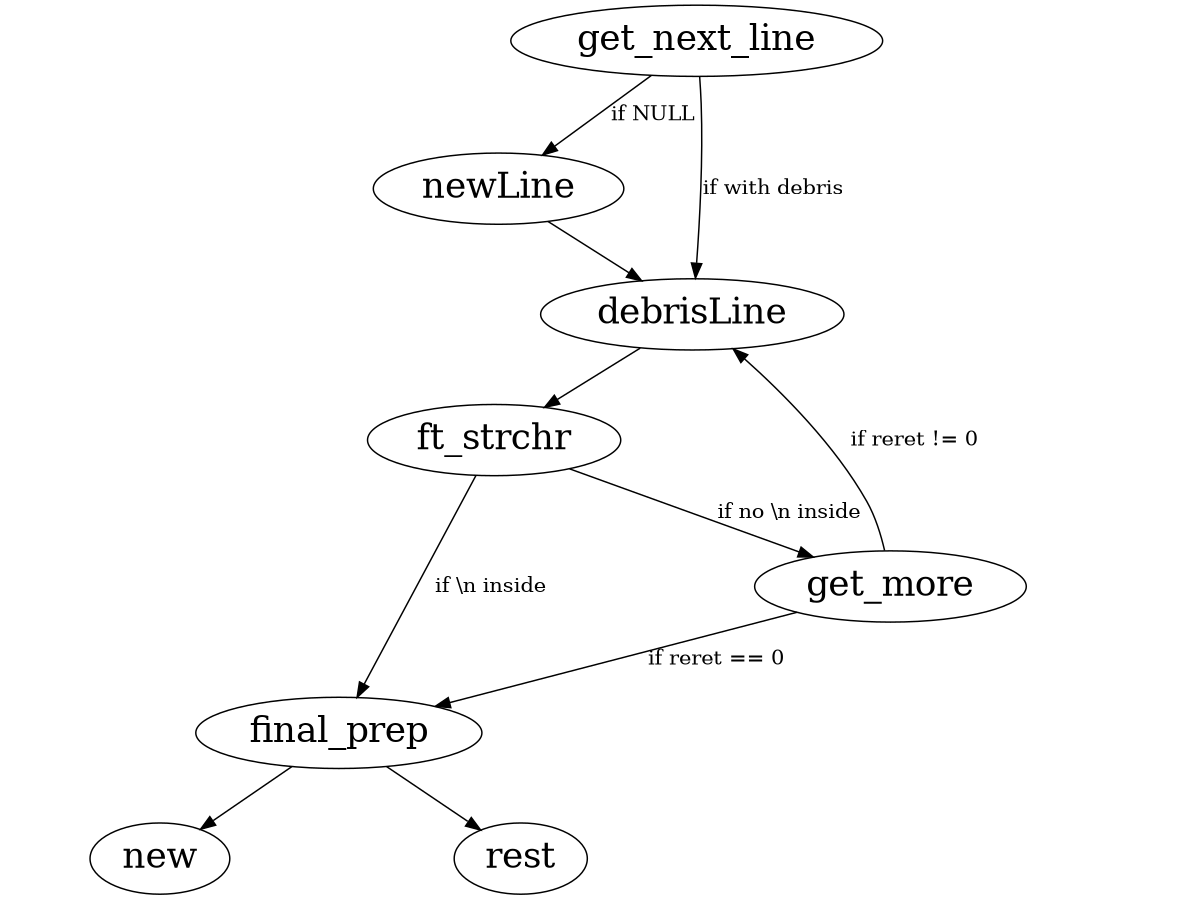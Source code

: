 
digraph G {
	size="8,6"; ratio=fill; node[fontsize=24];

	get_next_line->newLine [label="if NULL"]
	get_next_line->debrisLine [label="if with debris"]

	newLine->debrisLine;

	debrisLine->ft_strchr;

	ft_strchr->final_prep [label="if \\n inside"];
	ft_strchr->get_more [label="if no \\n inside"];

	final_prep->new;
	final_prep->rest;

	get_more->debrisLine [label="if reret != 0"];
	get_more->final_prep [label="if reret == 0"];

	//no_n->malloc; no_n->read; no_n->free_ret; no_n->ft_substr; no_n->ft_strlen;
	//no_n->free_chg; no_n->make_new;

	//make_new->ft_strchr; make_new->ft_substr; make_new->ft_strjoin; make_new->free_chg;
	//make_new->ft_strlen; make_new->free;

	//subgraph "cluster_get_next_line" { label="get_next_line.c"; free_ret; free_chg;
	//									make_new; no_n; get_next_line; }
	
	//subgraph "cluster_get_next_line_utils" { label="get_next_line_utils.c" ft_strlen; ft_strchr;
	//										ft_substr; ft_strjoin;  }
	
	//subgraph "cluster_builtins" { label="builtins" malloc; read; free; }
}
